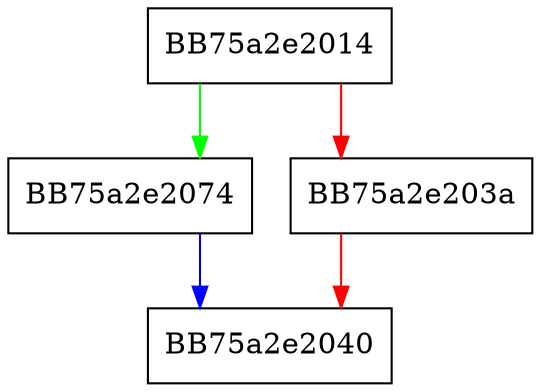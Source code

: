 digraph widen {
  node [shape="box"];
  graph [splines=ortho];
  BB75a2e2014 -> BB75a2e2074 [color="green"];
  BB75a2e2014 -> BB75a2e203a [color="red"];
  BB75a2e203a -> BB75a2e2040 [color="red"];
  BB75a2e2074 -> BB75a2e2040 [color="blue"];
}